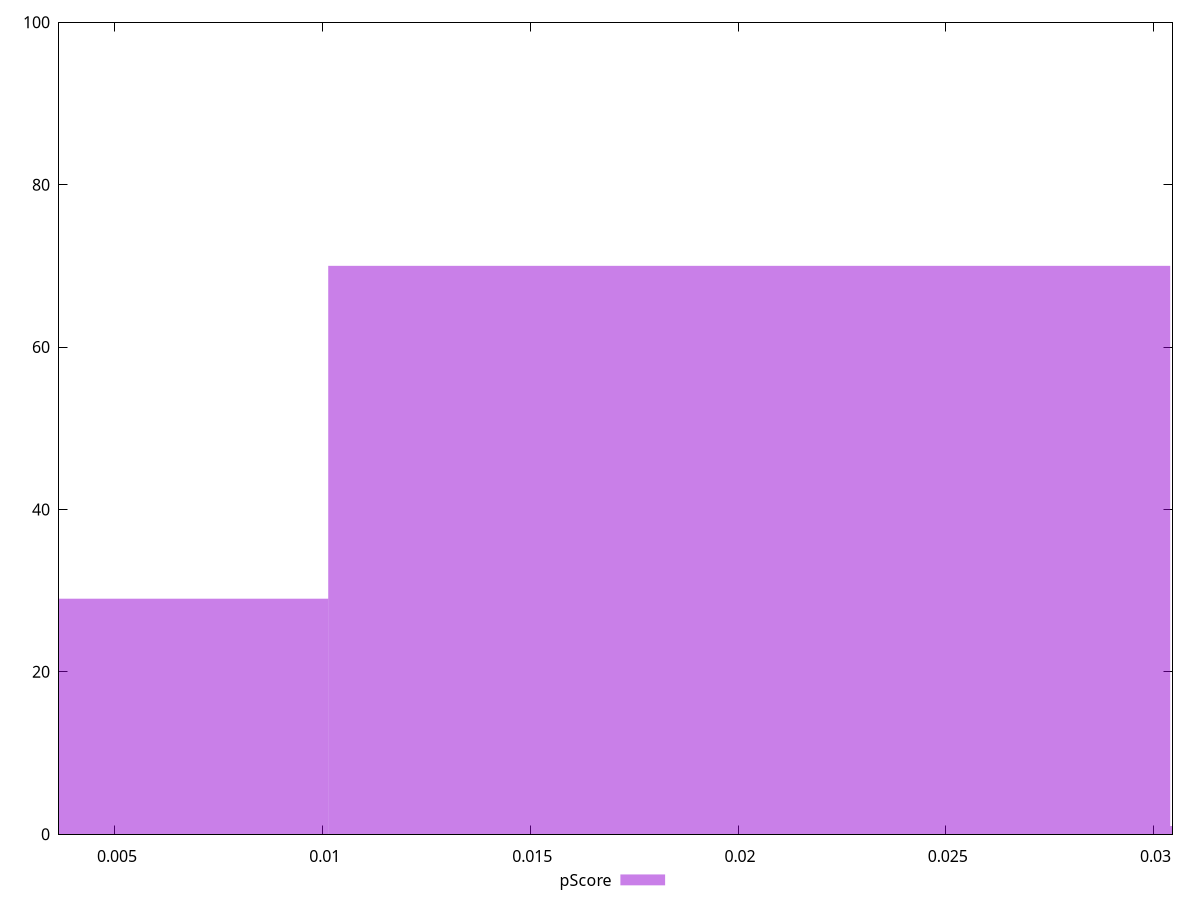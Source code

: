 reset

$pScore <<EOF
0.02026977200775773 70
0 29
0.04053954401551546 1
EOF

set key outside below
set boxwidth 0.02026977200775773
set xrange [0.0036534156523781447:0.03045983895947757]
set yrange [0:100]
set trange [0:100]
set style fill transparent solid 0.5 noborder
set terminal svg size 640, 490 enhanced background rgb 'white'
set output "report_00015_2021-02-09T16-11-33.973Z/cumulative-layout-shift/samples/pages/pScore/histogram.svg"

plot $pScore title "pScore" with boxes

reset
